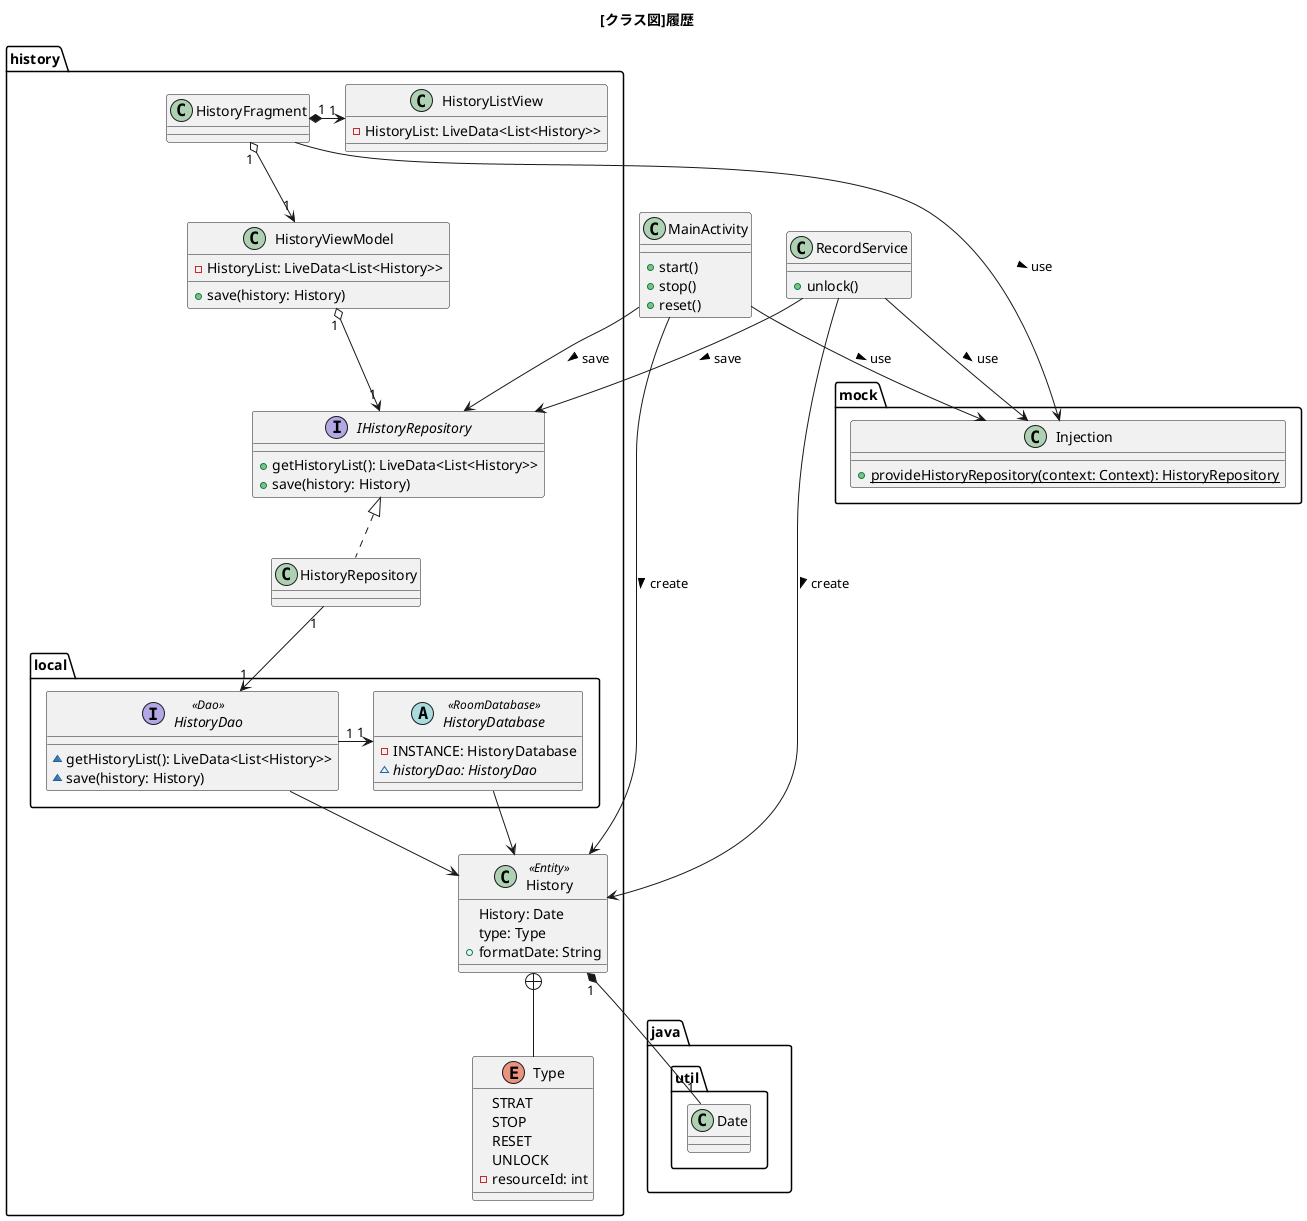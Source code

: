 @startuml

title [クラス図]履歴

' === 定義 ===
class MainActivity {
    + start()
    + stop()
    + reset()
}

class RecordService {
    + unlock()
}

package java.util {
    class Date
}

package mock {
    class Injection {
        + {static} provideHistoryRepository(context: Context): HistoryRepository
    }
}

package history {
    class HistoryFragment

    class HistoryViewModel {
        - HistoryList: LiveData<List<History>>
        + save(history: History)
    }

    Class HistoryListView {
        - HistoryList: LiveData<List<History>>
    }

    interface IHistoryRepository {
        + getHistoryList(): LiveData<List<History>>
        + save(history: History)
    }

    class HistoryRepository

    enum Type {
        STRAT
        STOP
        RESET
        UNLOCK
        - resourceId: int
    }

    class History <<Entity>> {
        History: Date
        type: Type
        + formatDate: String
    }

    package local {
        interface HistoryDao <<Dao>> {
            ~ getHistoryList(): LiveData<List<History>>
            ~ save(history: History)
        }

        abstract HistoryDatabase <<RoomDatabase>> {
            - INSTANCE: HistoryDatabase
            ~ {abstract} historyDao: HistoryDao
        }
    }
}

' === 関係 ===
MainActivity --> Injection : use >
RecordService --> Injection : use >
HistoryFragment --> Injection : use >

MainActivity --> History : create >
MainActivity --> IHistoryRepository : save >

RecordService --> History : create >
RecordService --> IHistoryRepository : save >

HistoryFragment "1" o--> "1" HistoryViewModel
HistoryFragment "1" *-> "1" HistoryListView

HistoryViewModel "1" o--> "1" IHistoryRepository
IHistoryRepository <|.. HistoryRepository
HistoryRepository "1" --> "1" HistoryDao
HistoryDao --> History
HistoryDao "1" -> "1" HistoryDatabase
HistoryDatabase --> History
History "1" *-- "1" Date
History +-- Type

@enduml